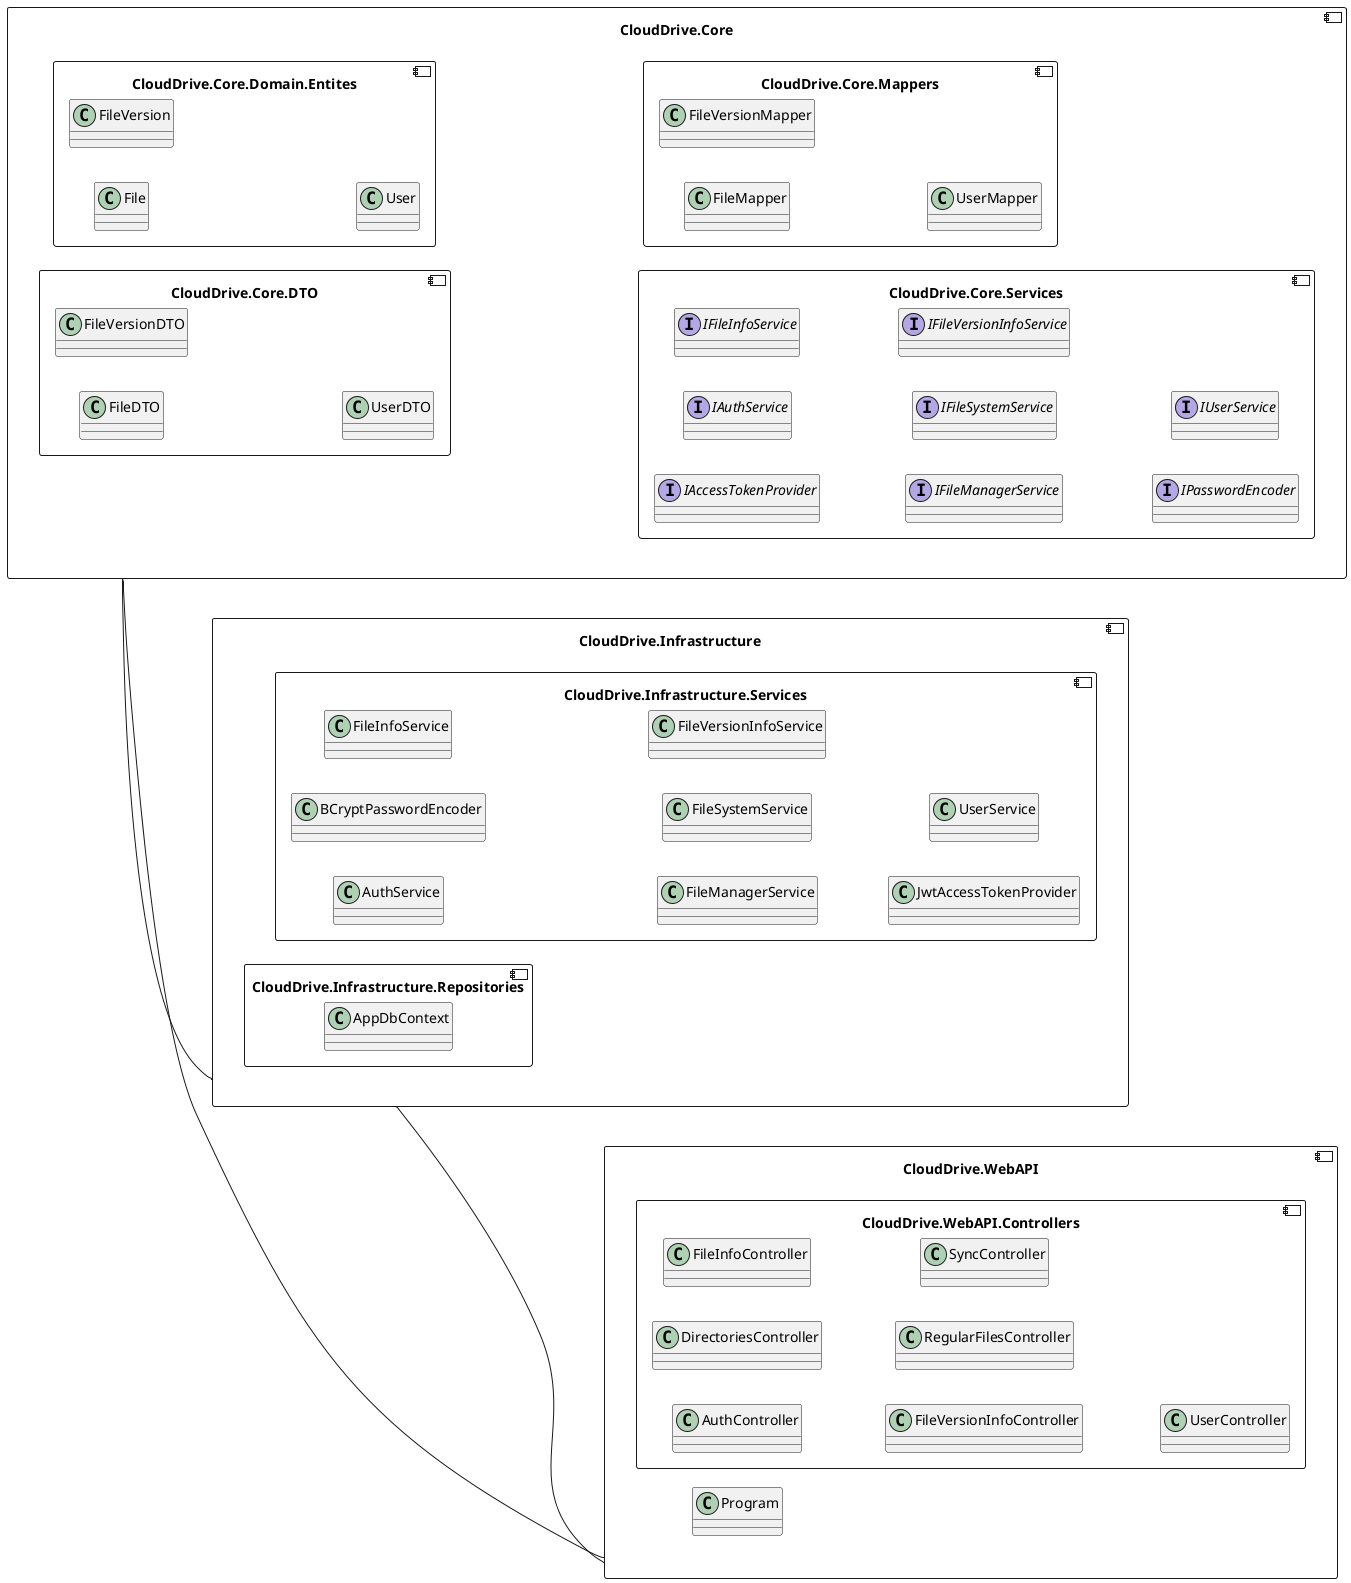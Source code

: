 @startuml server-components

left to right direction
set namespaceSeparator none

component "CloudDrive.Core" {
    component "CloudDrive.Core.Domain.Entites" {
        class File {}
        class FileVersion {}
        class User {}
    }

    component "CloudDrive.Core.DTO" {
        class FileDTO {}
        class FileVersionDTO {}
        class UserDTO {}
    }

    component "CloudDrive.Core.Mappers" {
        class FileMapper {}
        class FileVersionMapper {}
        class UserMapper {}
    }

    component "CloudDrive.Core.Services" {
        interface IAccessTokenProvider {}
        interface IAuthService {}
        interface IFileInfoService {}
        interface IFileManagerService {}
        interface IFileSystemService {}
        interface IFileVersionInfoService {}
        interface IPasswordEncoder {}
        interface IUserService {}
    }
}

component "CloudDrive.Infrastructure" {
    component "CloudDrive.Infrastructure.Services" {
        class AuthService {}
        class BCryptPasswordEncoder {}
        class FileInfoService {}
        class FileManagerService {}
        class FileSystemService {}
        class FileVersionInfoService {}
        class JwtAccessTokenProvider {}
        class UserService {}
    }

    component "CloudDrive.Infrastructure.Repositories" {
        class AppDbContext {}
    }
}

component "CloudDrive.WebAPI" {
    component "CloudDrive.WebAPI.Controllers" {
        class AuthController {}
        class DirectoriesController {}
        class FileInfoController {}
        class FileVersionInfoController {}
        class RegularFilesController {}
        class SyncController {}
        class UserController {}
    }

    class Program {}
}


"CloudDrive.Core" -- "CloudDrive.Infrastructure"
"CloudDrive.Core" -- "CloudDrive.WebAPI"
"CloudDrive.Infrastructure" -- "CloudDrive.WebAPI"

@enduml